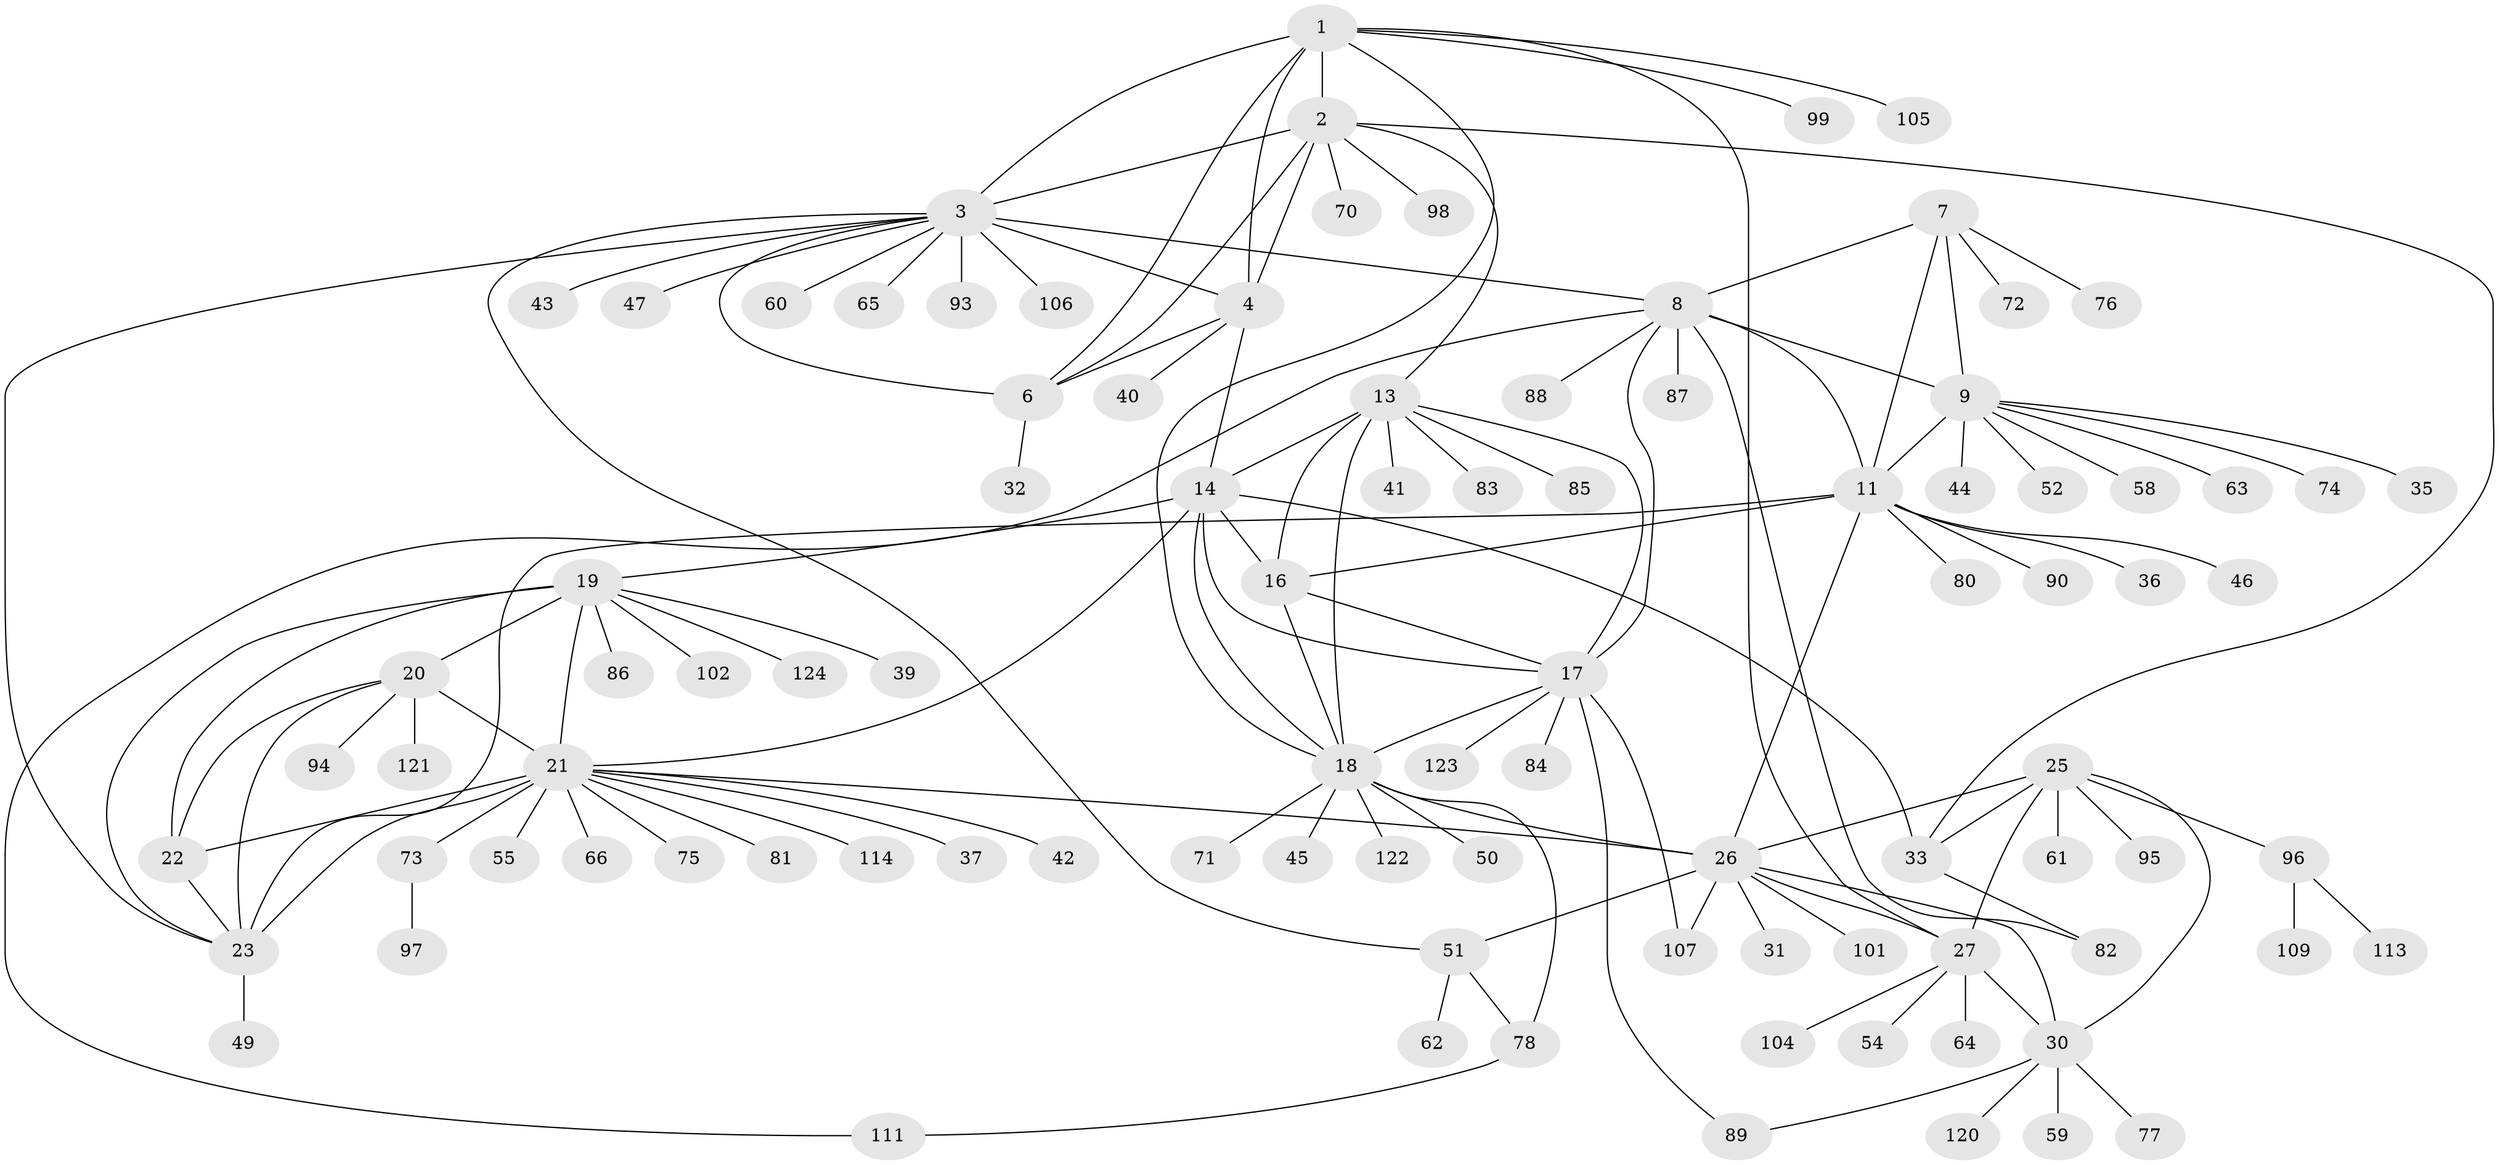 // original degree distribution, {10: 0.04032258064516129, 8: 0.08064516129032258, 7: 0.024193548387096774, 11: 0.016129032258064516, 6: 0.04032258064516129, 9: 0.016129032258064516, 5: 0.008064516129032258, 13: 0.016129032258064516, 1: 0.5725806451612904, 3: 0.04032258064516129, 2: 0.11290322580645161, 4: 0.03225806451612903}
// Generated by graph-tools (version 1.1) at 2025/42/03/06/25 10:42:14]
// undirected, 95 vertices, 136 edges
graph export_dot {
graph [start="1"]
  node [color=gray90,style=filled];
  1 [super="+103"];
  2 [super="+68"];
  3 [super="+5"];
  4 [super="+112"];
  6;
  7 [super="+91"];
  8 [super="+10"];
  9 [super="+12"];
  11 [super="+69"];
  13 [super="+15"];
  14 [super="+56"];
  16;
  17 [super="+108"];
  18 [super="+110"];
  19 [super="+48"];
  20 [super="+79"];
  21 [super="+24"];
  22;
  23 [super="+67"];
  25 [super="+29"];
  26 [super="+34"];
  27 [super="+28"];
  30 [super="+53"];
  31;
  32;
  33 [super="+38"];
  35;
  36;
  37;
  39;
  40;
  41;
  42 [super="+57"];
  43;
  44 [super="+117"];
  45;
  46;
  47;
  49;
  50;
  51;
  52;
  54;
  55;
  58;
  59;
  60;
  61;
  62 [super="+115"];
  63 [super="+118"];
  64;
  65;
  66;
  70;
  71;
  72;
  73;
  74;
  75;
  76;
  77;
  78 [super="+119"];
  80;
  81;
  82 [super="+92"];
  83;
  84;
  85;
  86;
  87;
  88;
  89;
  90;
  93;
  94;
  95;
  96 [super="+100"];
  97;
  98;
  99 [super="+116"];
  101;
  102;
  104;
  105;
  106;
  107;
  109;
  111;
  113;
  114;
  120;
  121;
  122;
  123;
  124;
  1 -- 2;
  1 -- 3 [weight=2];
  1 -- 4;
  1 -- 6;
  1 -- 27;
  1 -- 99;
  1 -- 105;
  1 -- 18;
  2 -- 3 [weight=2];
  2 -- 4;
  2 -- 6;
  2 -- 13;
  2 -- 70;
  2 -- 98;
  2 -- 33;
  3 -- 4 [weight=2];
  3 -- 6 [weight=2];
  3 -- 43;
  3 -- 65;
  3 -- 8;
  3 -- 106;
  3 -- 47;
  3 -- 51;
  3 -- 23;
  3 -- 60;
  3 -- 93;
  4 -- 6;
  4 -- 40;
  4 -- 14;
  6 -- 32;
  7 -- 8 [weight=2];
  7 -- 9 [weight=2];
  7 -- 11;
  7 -- 72;
  7 -- 76;
  8 -- 9 [weight=4];
  8 -- 11 [weight=2];
  8 -- 17;
  8 -- 87;
  8 -- 111;
  8 -- 82;
  8 -- 88;
  9 -- 11 [weight=2];
  9 -- 44;
  9 -- 52;
  9 -- 74;
  9 -- 35;
  9 -- 58;
  9 -- 63;
  11 -- 23;
  11 -- 26;
  11 -- 36;
  11 -- 46;
  11 -- 16;
  11 -- 80;
  11 -- 90;
  13 -- 14 [weight=2];
  13 -- 16 [weight=2];
  13 -- 17 [weight=2];
  13 -- 18 [weight=2];
  13 -- 41;
  13 -- 83;
  13 -- 85;
  14 -- 16;
  14 -- 17;
  14 -- 18;
  14 -- 21;
  14 -- 33;
  14 -- 19;
  16 -- 17;
  16 -- 18;
  17 -- 18;
  17 -- 84;
  17 -- 89;
  17 -- 123;
  17 -- 107;
  18 -- 26;
  18 -- 45;
  18 -- 50;
  18 -- 71;
  18 -- 78;
  18 -- 122;
  19 -- 20;
  19 -- 21 [weight=2];
  19 -- 22;
  19 -- 23;
  19 -- 39;
  19 -- 86;
  19 -- 102;
  19 -- 124;
  20 -- 21 [weight=2];
  20 -- 22;
  20 -- 23;
  20 -- 94;
  20 -- 121;
  21 -- 22 [weight=2];
  21 -- 23 [weight=2];
  21 -- 66;
  21 -- 37;
  21 -- 73;
  21 -- 42;
  21 -- 75;
  21 -- 81;
  21 -- 114;
  21 -- 55;
  21 -- 26;
  22 -- 23;
  23 -- 49;
  25 -- 26 [weight=2];
  25 -- 27 [weight=4];
  25 -- 30 [weight=2];
  25 -- 33;
  25 -- 61;
  25 -- 95;
  25 -- 96;
  26 -- 27 [weight=2];
  26 -- 30;
  26 -- 31;
  26 -- 51;
  26 -- 101;
  26 -- 107;
  27 -- 30 [weight=2];
  27 -- 64;
  27 -- 104;
  27 -- 54;
  30 -- 59;
  30 -- 120;
  30 -- 89;
  30 -- 77;
  33 -- 82;
  51 -- 62;
  51 -- 78;
  73 -- 97;
  78 -- 111;
  96 -- 109;
  96 -- 113;
}
